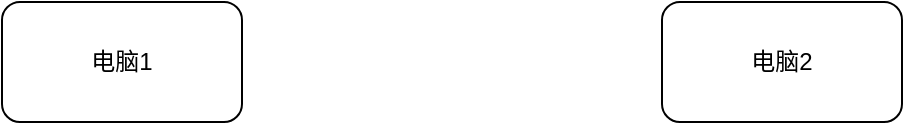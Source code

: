 <mxfile version="16.1.0" type="github"><diagram id="X_sBehSgkwLZXwZc_31-" name="Page-1"><mxGraphModel dx="1422" dy="762" grid="1" gridSize="10" guides="1" tooltips="1" connect="1" arrows="1" fold="1" page="1" pageScale="1" pageWidth="850" pageHeight="1100" math="0" shadow="0"><root><mxCell id="0"/><mxCell id="1" parent="0"/><mxCell id="7Qu0rslUJbXV5C_ZwxrH-1" value="电脑1" style="rounded=1;whiteSpace=wrap;html=1;" parent="1" vertex="1"><mxGeometry x="170" y="170" width="120" height="60" as="geometry"/></mxCell><mxCell id="7Qu0rslUJbXV5C_ZwxrH-3" value="电脑2" style="rounded=1;whiteSpace=wrap;html=1;" parent="1" vertex="1"><mxGeometry x="500" y="170" width="120" height="60" as="geometry"/></mxCell></root></mxGraphModel></diagram></mxfile>